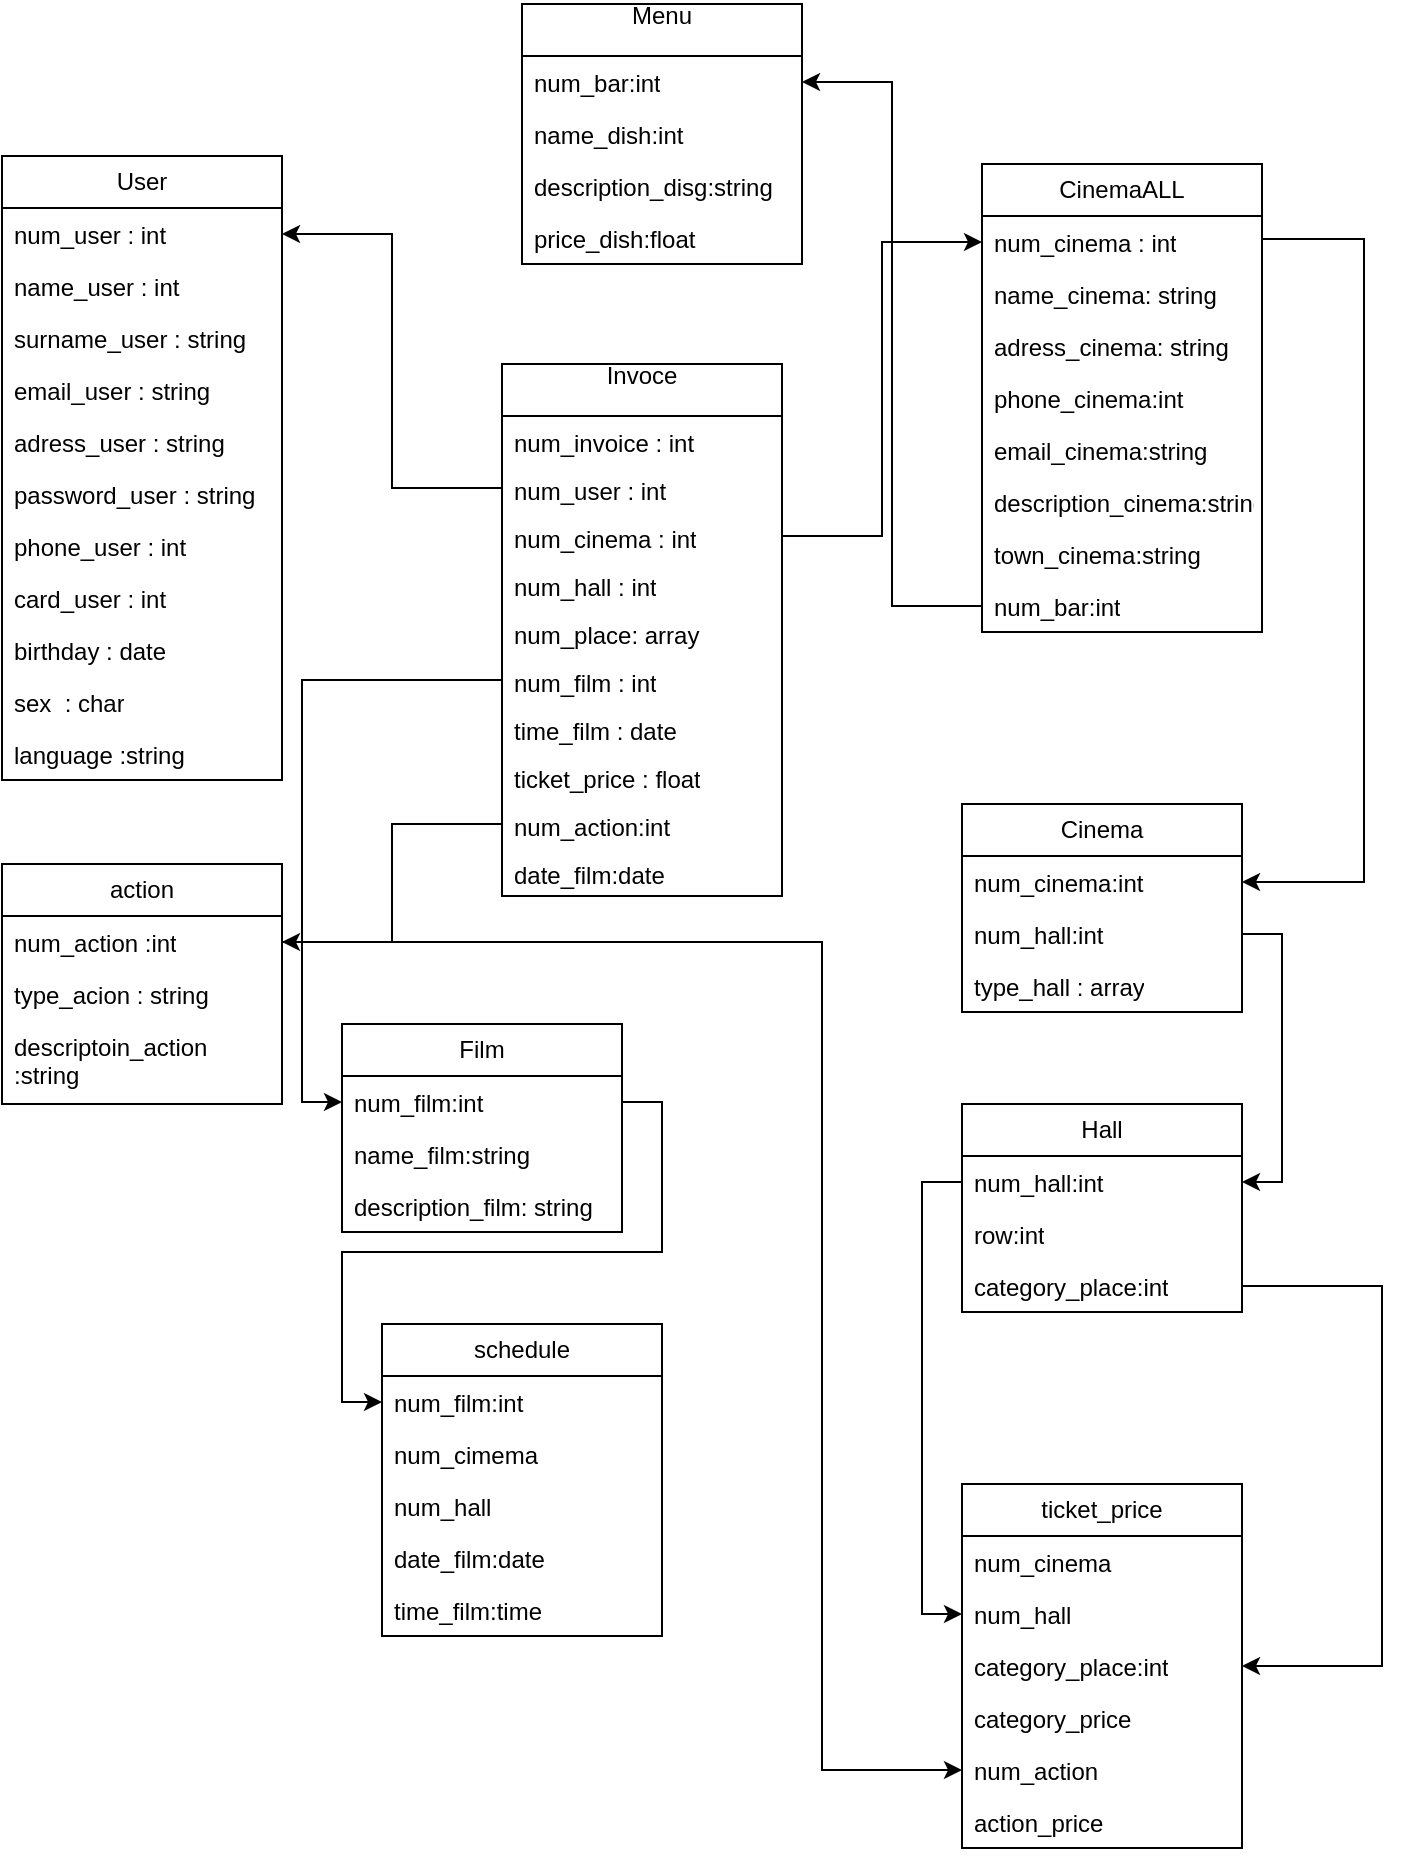 <mxfile version="26.1.3">
  <diagram name="Страница — 1" id="PDRCtGmNi66CWuRuxfIW">
    <mxGraphModel dx="830" dy="476" grid="1" gridSize="10" guides="1" tooltips="1" connect="1" arrows="1" fold="1" page="1" pageScale="1" pageWidth="827" pageHeight="1169" math="0" shadow="0">
      <root>
        <mxCell id="0" />
        <mxCell id="1" parent="0" />
        <mxCell id="vRUpZCJ-mMSlVwkPTCI7-1" value="Invoce&lt;div&gt;&lt;br&gt;&lt;/div&gt;" style="swimlane;fontStyle=0;childLayout=stackLayout;horizontal=1;startSize=26;fillColor=none;horizontalStack=0;resizeParent=1;resizeParentMax=0;resizeLast=0;collapsible=1;marginBottom=0;whiteSpace=wrap;html=1;" parent="1" vertex="1">
          <mxGeometry x="340" y="190" width="140" height="266" as="geometry" />
        </mxCell>
        <mxCell id="vRUpZCJ-mMSlVwkPTCI7-3" value="num_invoice : int" style="text;strokeColor=none;fillColor=none;align=left;verticalAlign=top;spacingLeft=4;spacingRight=4;overflow=hidden;rotatable=0;points=[[0,0.5],[1,0.5]];portConstraint=eastwest;whiteSpace=wrap;html=1;" parent="vRUpZCJ-mMSlVwkPTCI7-1" vertex="1">
          <mxGeometry y="26" width="140" height="24" as="geometry" />
        </mxCell>
        <mxCell id="vRUpZCJ-mMSlVwkPTCI7-5" value="num_user : int" style="text;strokeColor=none;fillColor=none;align=left;verticalAlign=top;spacingLeft=4;spacingRight=4;overflow=hidden;rotatable=0;points=[[0,0.5],[1,0.5]];portConstraint=eastwest;whiteSpace=wrap;html=1;" parent="vRUpZCJ-mMSlVwkPTCI7-1" vertex="1">
          <mxGeometry y="50" width="140" height="24" as="geometry" />
        </mxCell>
        <mxCell id="vRUpZCJ-mMSlVwkPTCI7-6" value="num_cinema : int" style="text;strokeColor=none;fillColor=none;align=left;verticalAlign=top;spacingLeft=4;spacingRight=4;overflow=hidden;rotatable=0;points=[[0,0.5],[1,0.5]];portConstraint=eastwest;whiteSpace=wrap;html=1;" parent="vRUpZCJ-mMSlVwkPTCI7-1" vertex="1">
          <mxGeometry y="74" width="140" height="24" as="geometry" />
        </mxCell>
        <mxCell id="vRUpZCJ-mMSlVwkPTCI7-7" value="num_hall : int" style="text;strokeColor=none;fillColor=none;align=left;verticalAlign=top;spacingLeft=4;spacingRight=4;overflow=hidden;rotatable=0;points=[[0,0.5],[1,0.5]];portConstraint=eastwest;whiteSpace=wrap;html=1;" parent="vRUpZCJ-mMSlVwkPTCI7-1" vertex="1">
          <mxGeometry y="98" width="140" height="24" as="geometry" />
        </mxCell>
        <mxCell id="vRUpZCJ-mMSlVwkPTCI7-8" value="num_place: array" style="text;strokeColor=none;fillColor=none;align=left;verticalAlign=top;spacingLeft=4;spacingRight=4;overflow=hidden;rotatable=0;points=[[0,0.5],[1,0.5]];portConstraint=eastwest;whiteSpace=wrap;html=1;" parent="vRUpZCJ-mMSlVwkPTCI7-1" vertex="1">
          <mxGeometry y="122" width="140" height="24" as="geometry" />
        </mxCell>
        <mxCell id="vRUpZCJ-mMSlVwkPTCI7-9" value="num_film : int" style="text;strokeColor=none;fillColor=none;align=left;verticalAlign=top;spacingLeft=4;spacingRight=4;overflow=hidden;rotatable=0;points=[[0,0.5],[1,0.5]];portConstraint=eastwest;whiteSpace=wrap;html=1;" parent="vRUpZCJ-mMSlVwkPTCI7-1" vertex="1">
          <mxGeometry y="146" width="140" height="24" as="geometry" />
        </mxCell>
        <mxCell id="vRUpZCJ-mMSlVwkPTCI7-10" value="time_film : date" style="text;strokeColor=none;fillColor=none;align=left;verticalAlign=top;spacingLeft=4;spacingRight=4;overflow=hidden;rotatable=0;points=[[0,0.5],[1,0.5]];portConstraint=eastwest;whiteSpace=wrap;html=1;" parent="vRUpZCJ-mMSlVwkPTCI7-1" vertex="1">
          <mxGeometry y="170" width="140" height="24" as="geometry" />
        </mxCell>
        <mxCell id="vRUpZCJ-mMSlVwkPTCI7-11" value="ticket_price : float&lt;div&gt;&lt;br&gt;&lt;/div&gt;" style="text;strokeColor=none;fillColor=none;align=left;verticalAlign=top;spacingLeft=4;spacingRight=4;overflow=hidden;rotatable=0;points=[[0,0.5],[1,0.5]];portConstraint=eastwest;whiteSpace=wrap;html=1;" parent="vRUpZCJ-mMSlVwkPTCI7-1" vertex="1">
          <mxGeometry y="194" width="140" height="24" as="geometry" />
        </mxCell>
        <mxCell id="vRUpZCJ-mMSlVwkPTCI7-12" value="&lt;div&gt;num_action:int&lt;/div&gt;&lt;div&gt;&lt;br&gt;&lt;/div&gt;" style="text;strokeColor=none;fillColor=none;align=left;verticalAlign=top;spacingLeft=4;spacingRight=4;overflow=hidden;rotatable=0;points=[[0,0.5],[1,0.5]];portConstraint=eastwest;whiteSpace=wrap;html=1;" parent="vRUpZCJ-mMSlVwkPTCI7-1" vertex="1">
          <mxGeometry y="218" width="140" height="24" as="geometry" />
        </mxCell>
        <mxCell id="bbhDVuBfxCdG9qSVdZCm-11" value="&lt;div&gt;date_film:date&lt;/div&gt;" style="text;strokeColor=none;fillColor=none;align=left;verticalAlign=top;spacingLeft=4;spacingRight=4;overflow=hidden;rotatable=0;points=[[0,0.5],[1,0.5]];portConstraint=eastwest;whiteSpace=wrap;html=1;" vertex="1" parent="vRUpZCJ-mMSlVwkPTCI7-1">
          <mxGeometry y="242" width="140" height="24" as="geometry" />
        </mxCell>
        <mxCell id="vRUpZCJ-mMSlVwkPTCI7-13" value="User" style="swimlane;fontStyle=0;childLayout=stackLayout;horizontal=1;startSize=26;fillColor=none;horizontalStack=0;resizeParent=1;resizeParentMax=0;resizeLast=0;collapsible=1;marginBottom=0;whiteSpace=wrap;html=1;" parent="1" vertex="1">
          <mxGeometry x="90" y="86" width="140" height="312" as="geometry" />
        </mxCell>
        <mxCell id="vRUpZCJ-mMSlVwkPTCI7-14" value="num_user : int&lt;div&gt;&lt;br&gt;&lt;/div&gt;" style="text;strokeColor=none;fillColor=none;align=left;verticalAlign=top;spacingLeft=4;spacingRight=4;overflow=hidden;rotatable=0;points=[[0,0.5],[1,0.5]];portConstraint=eastwest;whiteSpace=wrap;html=1;" parent="vRUpZCJ-mMSlVwkPTCI7-13" vertex="1">
          <mxGeometry y="26" width="140" height="26" as="geometry" />
        </mxCell>
        <mxCell id="vRUpZCJ-mMSlVwkPTCI7-16" value="name_user : int" style="text;strokeColor=none;fillColor=none;align=left;verticalAlign=top;spacingLeft=4;spacingRight=4;overflow=hidden;rotatable=0;points=[[0,0.5],[1,0.5]];portConstraint=eastwest;whiteSpace=wrap;html=1;" parent="vRUpZCJ-mMSlVwkPTCI7-13" vertex="1">
          <mxGeometry y="52" width="140" height="26" as="geometry" />
        </mxCell>
        <mxCell id="vRUpZCJ-mMSlVwkPTCI7-17" value="surname_user : string&lt;div&gt;&lt;br&gt;&lt;/div&gt;" style="text;strokeColor=none;fillColor=none;align=left;verticalAlign=top;spacingLeft=4;spacingRight=4;overflow=hidden;rotatable=0;points=[[0,0.5],[1,0.5]];portConstraint=eastwest;whiteSpace=wrap;html=1;" parent="vRUpZCJ-mMSlVwkPTCI7-13" vertex="1">
          <mxGeometry y="78" width="140" height="26" as="geometry" />
        </mxCell>
        <mxCell id="vRUpZCJ-mMSlVwkPTCI7-18" value="email_user : string" style="text;strokeColor=none;fillColor=none;align=left;verticalAlign=top;spacingLeft=4;spacingRight=4;overflow=hidden;rotatable=0;points=[[0,0.5],[1,0.5]];portConstraint=eastwest;whiteSpace=wrap;html=1;" parent="vRUpZCJ-mMSlVwkPTCI7-13" vertex="1">
          <mxGeometry y="104" width="140" height="26" as="geometry" />
        </mxCell>
        <mxCell id="vRUpZCJ-mMSlVwkPTCI7-19" value="adress_user : string" style="text;strokeColor=none;fillColor=none;align=left;verticalAlign=top;spacingLeft=4;spacingRight=4;overflow=hidden;rotatable=0;points=[[0,0.5],[1,0.5]];portConstraint=eastwest;whiteSpace=wrap;html=1;" parent="vRUpZCJ-mMSlVwkPTCI7-13" vertex="1">
          <mxGeometry y="130" width="140" height="26" as="geometry" />
        </mxCell>
        <mxCell id="vRUpZCJ-mMSlVwkPTCI7-21" value="password_user : string&lt;div&gt;&lt;br&gt;&lt;/div&gt;" style="text;strokeColor=none;fillColor=none;align=left;verticalAlign=top;spacingLeft=4;spacingRight=4;overflow=hidden;rotatable=0;points=[[0,0.5],[1,0.5]];portConstraint=eastwest;whiteSpace=wrap;html=1;" parent="vRUpZCJ-mMSlVwkPTCI7-13" vertex="1">
          <mxGeometry y="156" width="140" height="26" as="geometry" />
        </mxCell>
        <mxCell id="vRUpZCJ-mMSlVwkPTCI7-22" value="phone_user : int" style="text;strokeColor=none;fillColor=none;align=left;verticalAlign=top;spacingLeft=4;spacingRight=4;overflow=hidden;rotatable=0;points=[[0,0.5],[1,0.5]];portConstraint=eastwest;whiteSpace=wrap;html=1;" parent="vRUpZCJ-mMSlVwkPTCI7-13" vertex="1">
          <mxGeometry y="182" width="140" height="26" as="geometry" />
        </mxCell>
        <mxCell id="vRUpZCJ-mMSlVwkPTCI7-23" value="&lt;div&gt;card_user : int&lt;/div&gt;" style="text;strokeColor=none;fillColor=none;align=left;verticalAlign=top;spacingLeft=4;spacingRight=4;overflow=hidden;rotatable=0;points=[[0,0.5],[1,0.5]];portConstraint=eastwest;whiteSpace=wrap;html=1;" parent="vRUpZCJ-mMSlVwkPTCI7-13" vertex="1">
          <mxGeometry y="208" width="140" height="26" as="geometry" />
        </mxCell>
        <mxCell id="vRUpZCJ-mMSlVwkPTCI7-24" value="&lt;div&gt;birthday : date&lt;/div&gt;" style="text;strokeColor=none;fillColor=none;align=left;verticalAlign=top;spacingLeft=4;spacingRight=4;overflow=hidden;rotatable=0;points=[[0,0.5],[1,0.5]];portConstraint=eastwest;whiteSpace=wrap;html=1;" parent="vRUpZCJ-mMSlVwkPTCI7-13" vertex="1">
          <mxGeometry y="234" width="140" height="26" as="geometry" />
        </mxCell>
        <mxCell id="vRUpZCJ-mMSlVwkPTCI7-25" value="&lt;div&gt;sex&amp;nbsp; : char&lt;/div&gt;" style="text;strokeColor=none;fillColor=none;align=left;verticalAlign=top;spacingLeft=4;spacingRight=4;overflow=hidden;rotatable=0;points=[[0,0.5],[1,0.5]];portConstraint=eastwest;whiteSpace=wrap;html=1;" parent="vRUpZCJ-mMSlVwkPTCI7-13" vertex="1">
          <mxGeometry y="260" width="140" height="26" as="geometry" />
        </mxCell>
        <mxCell id="vRUpZCJ-mMSlVwkPTCI7-26" value="language :string" style="text;strokeColor=none;fillColor=none;align=left;verticalAlign=top;spacingLeft=4;spacingRight=4;overflow=hidden;rotatable=0;points=[[0,0.5],[1,0.5]];portConstraint=eastwest;whiteSpace=wrap;html=1;" parent="vRUpZCJ-mMSlVwkPTCI7-13" vertex="1">
          <mxGeometry y="286" width="140" height="26" as="geometry" />
        </mxCell>
        <mxCell id="vRUpZCJ-mMSlVwkPTCI7-27" style="edgeStyle=orthogonalEdgeStyle;rounded=0;orthogonalLoop=1;jettySize=auto;html=1;exitX=0;exitY=0.5;exitDx=0;exitDy=0;entryX=1;entryY=0.5;entryDx=0;entryDy=0;" parent="1" source="vRUpZCJ-mMSlVwkPTCI7-5" target="vRUpZCJ-mMSlVwkPTCI7-14" edge="1">
          <mxGeometry relative="1" as="geometry" />
        </mxCell>
        <mxCell id="vRUpZCJ-mMSlVwkPTCI7-28" value="CinemaALL" style="swimlane;fontStyle=0;childLayout=stackLayout;horizontal=1;startSize=26;fillColor=none;horizontalStack=0;resizeParent=1;resizeParentMax=0;resizeLast=0;collapsible=1;marginBottom=0;whiteSpace=wrap;html=1;" parent="1" vertex="1">
          <mxGeometry x="580" y="90" width="140" height="234" as="geometry" />
        </mxCell>
        <mxCell id="vRUpZCJ-mMSlVwkPTCI7-29" value="num_cinema : int" style="text;strokeColor=none;fillColor=none;align=left;verticalAlign=top;spacingLeft=4;spacingRight=4;overflow=hidden;rotatable=0;points=[[0,0.5],[1,0.5]];portConstraint=eastwest;whiteSpace=wrap;html=1;" parent="vRUpZCJ-mMSlVwkPTCI7-28" vertex="1">
          <mxGeometry y="26" width="140" height="26" as="geometry" />
        </mxCell>
        <mxCell id="vRUpZCJ-mMSlVwkPTCI7-30" value="name_cinema: string" style="text;strokeColor=none;fillColor=none;align=left;verticalAlign=top;spacingLeft=4;spacingRight=4;overflow=hidden;rotatable=0;points=[[0,0.5],[1,0.5]];portConstraint=eastwest;whiteSpace=wrap;html=1;" parent="vRUpZCJ-mMSlVwkPTCI7-28" vertex="1">
          <mxGeometry y="52" width="140" height="26" as="geometry" />
        </mxCell>
        <mxCell id="vRUpZCJ-mMSlVwkPTCI7-31" value="adress_cinema: string" style="text;strokeColor=none;fillColor=none;align=left;verticalAlign=top;spacingLeft=4;spacingRight=4;overflow=hidden;rotatable=0;points=[[0,0.5],[1,0.5]];portConstraint=eastwest;whiteSpace=wrap;html=1;" parent="vRUpZCJ-mMSlVwkPTCI7-28" vertex="1">
          <mxGeometry y="78" width="140" height="26" as="geometry" />
        </mxCell>
        <mxCell id="vRUpZCJ-mMSlVwkPTCI7-32" value="phone_cinema:int" style="text;strokeColor=none;fillColor=none;align=left;verticalAlign=top;spacingLeft=4;spacingRight=4;overflow=hidden;rotatable=0;points=[[0,0.5],[1,0.5]];portConstraint=eastwest;whiteSpace=wrap;html=1;" parent="vRUpZCJ-mMSlVwkPTCI7-28" vertex="1">
          <mxGeometry y="104" width="140" height="26" as="geometry" />
        </mxCell>
        <mxCell id="vRUpZCJ-mMSlVwkPTCI7-33" value="email_cinema:string" style="text;strokeColor=none;fillColor=none;align=left;verticalAlign=top;spacingLeft=4;spacingRight=4;overflow=hidden;rotatable=0;points=[[0,0.5],[1,0.5]];portConstraint=eastwest;whiteSpace=wrap;html=1;" parent="vRUpZCJ-mMSlVwkPTCI7-28" vertex="1">
          <mxGeometry y="130" width="140" height="26" as="geometry" />
        </mxCell>
        <mxCell id="vRUpZCJ-mMSlVwkPTCI7-34" value="description_cinema:string" style="text;strokeColor=none;fillColor=none;align=left;verticalAlign=top;spacingLeft=4;spacingRight=4;overflow=hidden;rotatable=0;points=[[0,0.5],[1,0.5]];portConstraint=eastwest;whiteSpace=wrap;html=1;" parent="vRUpZCJ-mMSlVwkPTCI7-28" vertex="1">
          <mxGeometry y="156" width="140" height="26" as="geometry" />
        </mxCell>
        <mxCell id="bbhDVuBfxCdG9qSVdZCm-5" value="town_cinema:string" style="text;strokeColor=none;fillColor=none;align=left;verticalAlign=top;spacingLeft=4;spacingRight=4;overflow=hidden;rotatable=0;points=[[0,0.5],[1,0.5]];portConstraint=eastwest;whiteSpace=wrap;html=1;" vertex="1" parent="vRUpZCJ-mMSlVwkPTCI7-28">
          <mxGeometry y="182" width="140" height="26" as="geometry" />
        </mxCell>
        <mxCell id="bbhDVuBfxCdG9qSVdZCm-33" value="num_bar:int" style="text;strokeColor=none;fillColor=none;align=left;verticalAlign=top;spacingLeft=4;spacingRight=4;overflow=hidden;rotatable=0;points=[[0,0.5],[1,0.5]];portConstraint=eastwest;whiteSpace=wrap;html=1;" vertex="1" parent="vRUpZCJ-mMSlVwkPTCI7-28">
          <mxGeometry y="208" width="140" height="26" as="geometry" />
        </mxCell>
        <mxCell id="vRUpZCJ-mMSlVwkPTCI7-35" style="edgeStyle=orthogonalEdgeStyle;rounded=0;orthogonalLoop=1;jettySize=auto;html=1;entryX=0;entryY=0.5;entryDx=0;entryDy=0;" parent="1" source="vRUpZCJ-mMSlVwkPTCI7-6" target="vRUpZCJ-mMSlVwkPTCI7-29" edge="1">
          <mxGeometry relative="1" as="geometry" />
        </mxCell>
        <mxCell id="vRUpZCJ-mMSlVwkPTCI7-36" value="Cinema" style="swimlane;fontStyle=0;childLayout=stackLayout;horizontal=1;startSize=26;fillColor=none;horizontalStack=0;resizeParent=1;resizeParentMax=0;resizeLast=0;collapsible=1;marginBottom=0;whiteSpace=wrap;html=1;" parent="1" vertex="1">
          <mxGeometry x="570" y="410" width="140" height="104" as="geometry" />
        </mxCell>
        <mxCell id="vRUpZCJ-mMSlVwkPTCI7-37" value="num_cinema:int" style="text;strokeColor=none;fillColor=none;align=left;verticalAlign=top;spacingLeft=4;spacingRight=4;overflow=hidden;rotatable=0;points=[[0,0.5],[1,0.5]];portConstraint=eastwest;whiteSpace=wrap;html=1;" parent="vRUpZCJ-mMSlVwkPTCI7-36" vertex="1">
          <mxGeometry y="26" width="140" height="26" as="geometry" />
        </mxCell>
        <mxCell id="vRUpZCJ-mMSlVwkPTCI7-38" value="num_hall:int" style="text;strokeColor=none;fillColor=none;align=left;verticalAlign=top;spacingLeft=4;spacingRight=4;overflow=hidden;rotatable=0;points=[[0,0.5],[1,0.5]];portConstraint=eastwest;whiteSpace=wrap;html=1;" parent="vRUpZCJ-mMSlVwkPTCI7-36" vertex="1">
          <mxGeometry y="52" width="140" height="26" as="geometry" />
        </mxCell>
        <mxCell id="vRUpZCJ-mMSlVwkPTCI7-39" value="type_hall : array" style="text;strokeColor=none;fillColor=none;align=left;verticalAlign=top;spacingLeft=4;spacingRight=4;overflow=hidden;rotatable=0;points=[[0,0.5],[1,0.5]];portConstraint=eastwest;whiteSpace=wrap;html=1;" parent="vRUpZCJ-mMSlVwkPTCI7-36" vertex="1">
          <mxGeometry y="78" width="140" height="26" as="geometry" />
        </mxCell>
        <mxCell id="vRUpZCJ-mMSlVwkPTCI7-40" value="action" style="swimlane;fontStyle=0;childLayout=stackLayout;horizontal=1;startSize=26;fillColor=none;horizontalStack=0;resizeParent=1;resizeParentMax=0;resizeLast=0;collapsible=1;marginBottom=0;whiteSpace=wrap;html=1;" parent="1" vertex="1">
          <mxGeometry x="90" y="440" width="140" height="120" as="geometry" />
        </mxCell>
        <mxCell id="vRUpZCJ-mMSlVwkPTCI7-41" value="num_action :int&lt;div&gt;&lt;br&gt;&lt;/div&gt;" style="text;strokeColor=none;fillColor=none;align=left;verticalAlign=top;spacingLeft=4;spacingRight=4;overflow=hidden;rotatable=0;points=[[0,0.5],[1,0.5]];portConstraint=eastwest;whiteSpace=wrap;html=1;" parent="vRUpZCJ-mMSlVwkPTCI7-40" vertex="1">
          <mxGeometry y="26" width="140" height="26" as="geometry" />
        </mxCell>
        <mxCell id="vRUpZCJ-mMSlVwkPTCI7-42" value="type_acion : string" style="text;strokeColor=none;fillColor=none;align=left;verticalAlign=top;spacingLeft=4;spacingRight=4;overflow=hidden;rotatable=0;points=[[0,0.5],[1,0.5]];portConstraint=eastwest;whiteSpace=wrap;html=1;" parent="vRUpZCJ-mMSlVwkPTCI7-40" vertex="1">
          <mxGeometry y="52" width="140" height="26" as="geometry" />
        </mxCell>
        <mxCell id="vRUpZCJ-mMSlVwkPTCI7-43" value="descriptoin_action :string" style="text;strokeColor=none;fillColor=none;align=left;verticalAlign=top;spacingLeft=4;spacingRight=4;overflow=hidden;rotatable=0;points=[[0,0.5],[1,0.5]];portConstraint=eastwest;whiteSpace=wrap;html=1;" parent="vRUpZCJ-mMSlVwkPTCI7-40" vertex="1">
          <mxGeometry y="78" width="140" height="42" as="geometry" />
        </mxCell>
        <mxCell id="vRUpZCJ-mMSlVwkPTCI7-44" style="edgeStyle=orthogonalEdgeStyle;rounded=0;orthogonalLoop=1;jettySize=auto;html=1;exitX=0;exitY=0.5;exitDx=0;exitDy=0;entryX=1;entryY=0.5;entryDx=0;entryDy=0;" parent="1" source="vRUpZCJ-mMSlVwkPTCI7-12" target="vRUpZCJ-mMSlVwkPTCI7-41" edge="1">
          <mxGeometry relative="1" as="geometry" />
        </mxCell>
        <mxCell id="vRUpZCJ-mMSlVwkPTCI7-46" style="edgeStyle=orthogonalEdgeStyle;rounded=0;orthogonalLoop=1;jettySize=auto;html=1;entryX=1;entryY=0.5;entryDx=0;entryDy=0;" parent="1" target="vRUpZCJ-mMSlVwkPTCI7-37" edge="1">
          <mxGeometry relative="1" as="geometry">
            <mxPoint x="770" y="338.5" as="targetPoint" />
            <mxPoint x="720" y="127.5" as="sourcePoint" />
            <Array as="points">
              <mxPoint x="771" y="128" />
              <mxPoint x="771" y="449" />
            </Array>
          </mxGeometry>
        </mxCell>
        <mxCell id="vRUpZCJ-mMSlVwkPTCI7-47" value="Hall" style="swimlane;fontStyle=0;childLayout=stackLayout;horizontal=1;startSize=26;fillColor=none;horizontalStack=0;resizeParent=1;resizeParentMax=0;resizeLast=0;collapsible=1;marginBottom=0;whiteSpace=wrap;html=1;" parent="1" vertex="1">
          <mxGeometry x="570" y="560" width="140" height="104" as="geometry" />
        </mxCell>
        <mxCell id="vRUpZCJ-mMSlVwkPTCI7-48" value="num_hall:int" style="text;strokeColor=none;fillColor=none;align=left;verticalAlign=top;spacingLeft=4;spacingRight=4;overflow=hidden;rotatable=0;points=[[0,0.5],[1,0.5]];portConstraint=eastwest;whiteSpace=wrap;html=1;" parent="vRUpZCJ-mMSlVwkPTCI7-47" vertex="1">
          <mxGeometry y="26" width="140" height="26" as="geometry" />
        </mxCell>
        <mxCell id="vRUpZCJ-mMSlVwkPTCI7-49" value="row:int" style="text;strokeColor=none;fillColor=none;align=left;verticalAlign=top;spacingLeft=4;spacingRight=4;overflow=hidden;rotatable=0;points=[[0,0.5],[1,0.5]];portConstraint=eastwest;whiteSpace=wrap;html=1;" parent="vRUpZCJ-mMSlVwkPTCI7-47" vertex="1">
          <mxGeometry y="52" width="140" height="26" as="geometry" />
        </mxCell>
        <mxCell id="vRUpZCJ-mMSlVwkPTCI7-50" value="category_place:int" style="text;strokeColor=none;fillColor=none;align=left;verticalAlign=top;spacingLeft=4;spacingRight=4;overflow=hidden;rotatable=0;points=[[0,0.5],[1,0.5]];portConstraint=eastwest;whiteSpace=wrap;html=1;" parent="vRUpZCJ-mMSlVwkPTCI7-47" vertex="1">
          <mxGeometry y="78" width="140" height="26" as="geometry" />
        </mxCell>
        <mxCell id="bbhDVuBfxCdG9qSVdZCm-1" value="Film" style="swimlane;fontStyle=0;childLayout=stackLayout;horizontal=1;startSize=26;fillColor=none;horizontalStack=0;resizeParent=1;resizeParentMax=0;resizeLast=0;collapsible=1;marginBottom=0;whiteSpace=wrap;html=1;" vertex="1" parent="1">
          <mxGeometry x="260" y="520" width="140" height="104" as="geometry" />
        </mxCell>
        <mxCell id="bbhDVuBfxCdG9qSVdZCm-2" value="num_film:int" style="text;strokeColor=none;fillColor=none;align=left;verticalAlign=top;spacingLeft=4;spacingRight=4;overflow=hidden;rotatable=0;points=[[0,0.5],[1,0.5]];portConstraint=eastwest;whiteSpace=wrap;html=1;" vertex="1" parent="bbhDVuBfxCdG9qSVdZCm-1">
          <mxGeometry y="26" width="140" height="26" as="geometry" />
        </mxCell>
        <mxCell id="bbhDVuBfxCdG9qSVdZCm-3" value="name_film:string" style="text;strokeColor=none;fillColor=none;align=left;verticalAlign=top;spacingLeft=4;spacingRight=4;overflow=hidden;rotatable=0;points=[[0,0.5],[1,0.5]];portConstraint=eastwest;whiteSpace=wrap;html=1;" vertex="1" parent="bbhDVuBfxCdG9qSVdZCm-1">
          <mxGeometry y="52" width="140" height="26" as="geometry" />
        </mxCell>
        <mxCell id="bbhDVuBfxCdG9qSVdZCm-4" value="description_film: string" style="text;strokeColor=none;fillColor=none;align=left;verticalAlign=top;spacingLeft=4;spacingRight=4;overflow=hidden;rotatable=0;points=[[0,0.5],[1,0.5]];portConstraint=eastwest;whiteSpace=wrap;html=1;" vertex="1" parent="bbhDVuBfxCdG9qSVdZCm-1">
          <mxGeometry y="78" width="140" height="26" as="geometry" />
        </mxCell>
        <mxCell id="bbhDVuBfxCdG9qSVdZCm-6" style="edgeStyle=orthogonalEdgeStyle;rounded=0;orthogonalLoop=1;jettySize=auto;html=1;exitX=0;exitY=0.5;exitDx=0;exitDy=0;entryX=0;entryY=0.5;entryDx=0;entryDy=0;" edge="1" parent="1" source="vRUpZCJ-mMSlVwkPTCI7-9" target="bbhDVuBfxCdG9qSVdZCm-2">
          <mxGeometry relative="1" as="geometry" />
        </mxCell>
        <mxCell id="bbhDVuBfxCdG9qSVdZCm-7" value="schedule" style="swimlane;fontStyle=0;childLayout=stackLayout;horizontal=1;startSize=26;fillColor=none;horizontalStack=0;resizeParent=1;resizeParentMax=0;resizeLast=0;collapsible=1;marginBottom=0;whiteSpace=wrap;html=1;" vertex="1" parent="1">
          <mxGeometry x="280" y="670" width="140" height="156" as="geometry" />
        </mxCell>
        <mxCell id="bbhDVuBfxCdG9qSVdZCm-8" value="num_film:int" style="text;strokeColor=none;fillColor=none;align=left;verticalAlign=top;spacingLeft=4;spacingRight=4;overflow=hidden;rotatable=0;points=[[0,0.5],[1,0.5]];portConstraint=eastwest;whiteSpace=wrap;html=1;" vertex="1" parent="bbhDVuBfxCdG9qSVdZCm-7">
          <mxGeometry y="26" width="140" height="26" as="geometry" />
        </mxCell>
        <mxCell id="bbhDVuBfxCdG9qSVdZCm-10" value="num_cimema" style="text;strokeColor=none;fillColor=none;align=left;verticalAlign=top;spacingLeft=4;spacingRight=4;overflow=hidden;rotatable=0;points=[[0,0.5],[1,0.5]];portConstraint=eastwest;whiteSpace=wrap;html=1;" vertex="1" parent="bbhDVuBfxCdG9qSVdZCm-7">
          <mxGeometry y="52" width="140" height="26" as="geometry" />
        </mxCell>
        <mxCell id="bbhDVuBfxCdG9qSVdZCm-17" value="num_hall" style="text;strokeColor=none;fillColor=none;align=left;verticalAlign=top;spacingLeft=4;spacingRight=4;overflow=hidden;rotatable=0;points=[[0,0.5],[1,0.5]];portConstraint=eastwest;whiteSpace=wrap;html=1;" vertex="1" parent="bbhDVuBfxCdG9qSVdZCm-7">
          <mxGeometry y="78" width="140" height="26" as="geometry" />
        </mxCell>
        <mxCell id="bbhDVuBfxCdG9qSVdZCm-20" value="date_film:date" style="text;strokeColor=none;fillColor=none;align=left;verticalAlign=top;spacingLeft=4;spacingRight=4;overflow=hidden;rotatable=0;points=[[0,0.5],[1,0.5]];portConstraint=eastwest;whiteSpace=wrap;html=1;" vertex="1" parent="bbhDVuBfxCdG9qSVdZCm-7">
          <mxGeometry y="104" width="140" height="26" as="geometry" />
        </mxCell>
        <mxCell id="bbhDVuBfxCdG9qSVdZCm-21" value="time_film:time" style="text;strokeColor=none;fillColor=none;align=left;verticalAlign=top;spacingLeft=4;spacingRight=4;overflow=hidden;rotatable=0;points=[[0,0.5],[1,0.5]];portConstraint=eastwest;whiteSpace=wrap;html=1;" vertex="1" parent="bbhDVuBfxCdG9qSVdZCm-7">
          <mxGeometry y="130" width="140" height="26" as="geometry" />
        </mxCell>
        <mxCell id="bbhDVuBfxCdG9qSVdZCm-12" style="edgeStyle=orthogonalEdgeStyle;rounded=0;orthogonalLoop=1;jettySize=auto;html=1;entryX=0;entryY=0.5;entryDx=0;entryDy=0;" edge="1" parent="1" source="bbhDVuBfxCdG9qSVdZCm-2" target="bbhDVuBfxCdG9qSVdZCm-8">
          <mxGeometry relative="1" as="geometry" />
        </mxCell>
        <mxCell id="bbhDVuBfxCdG9qSVdZCm-13" value="ticket_price" style="swimlane;fontStyle=0;childLayout=stackLayout;horizontal=1;startSize=26;fillColor=none;horizontalStack=0;resizeParent=1;resizeParentMax=0;resizeLast=0;collapsible=1;marginBottom=0;whiteSpace=wrap;html=1;" vertex="1" parent="1">
          <mxGeometry x="570" y="750" width="140" height="182" as="geometry" />
        </mxCell>
        <mxCell id="bbhDVuBfxCdG9qSVdZCm-14" value="num_cinema" style="text;strokeColor=none;fillColor=none;align=left;verticalAlign=top;spacingLeft=4;spacingRight=4;overflow=hidden;rotatable=0;points=[[0,0.5],[1,0.5]];portConstraint=eastwest;whiteSpace=wrap;html=1;" vertex="1" parent="bbhDVuBfxCdG9qSVdZCm-13">
          <mxGeometry y="26" width="140" height="26" as="geometry" />
        </mxCell>
        <mxCell id="bbhDVuBfxCdG9qSVdZCm-15" value="num_hall" style="text;strokeColor=none;fillColor=none;align=left;verticalAlign=top;spacingLeft=4;spacingRight=4;overflow=hidden;rotatable=0;points=[[0,0.5],[1,0.5]];portConstraint=eastwest;whiteSpace=wrap;html=1;" vertex="1" parent="bbhDVuBfxCdG9qSVdZCm-13">
          <mxGeometry y="52" width="140" height="26" as="geometry" />
        </mxCell>
        <mxCell id="bbhDVuBfxCdG9qSVdZCm-16" value="category_place:int" style="text;strokeColor=none;fillColor=none;align=left;verticalAlign=top;spacingLeft=4;spacingRight=4;overflow=hidden;rotatable=0;points=[[0,0.5],[1,0.5]];portConstraint=eastwest;whiteSpace=wrap;html=1;" vertex="1" parent="bbhDVuBfxCdG9qSVdZCm-13">
          <mxGeometry y="78" width="140" height="26" as="geometry" />
        </mxCell>
        <mxCell id="bbhDVuBfxCdG9qSVdZCm-22" value="category_price" style="text;strokeColor=none;fillColor=none;align=left;verticalAlign=top;spacingLeft=4;spacingRight=4;overflow=hidden;rotatable=0;points=[[0,0.5],[1,0.5]];portConstraint=eastwest;whiteSpace=wrap;html=1;" vertex="1" parent="bbhDVuBfxCdG9qSVdZCm-13">
          <mxGeometry y="104" width="140" height="26" as="geometry" />
        </mxCell>
        <mxCell id="bbhDVuBfxCdG9qSVdZCm-23" value="num_action" style="text;strokeColor=none;fillColor=none;align=left;verticalAlign=top;spacingLeft=4;spacingRight=4;overflow=hidden;rotatable=0;points=[[0,0.5],[1,0.5]];portConstraint=eastwest;whiteSpace=wrap;html=1;" vertex="1" parent="bbhDVuBfxCdG9qSVdZCm-13">
          <mxGeometry y="130" width="140" height="26" as="geometry" />
        </mxCell>
        <mxCell id="bbhDVuBfxCdG9qSVdZCm-24" value="action_price" style="text;strokeColor=none;fillColor=none;align=left;verticalAlign=top;spacingLeft=4;spacingRight=4;overflow=hidden;rotatable=0;points=[[0,0.5],[1,0.5]];portConstraint=eastwest;whiteSpace=wrap;html=1;" vertex="1" parent="bbhDVuBfxCdG9qSVdZCm-13">
          <mxGeometry y="156" width="140" height="26" as="geometry" />
        </mxCell>
        <mxCell id="bbhDVuBfxCdG9qSVdZCm-25" style="edgeStyle=orthogonalEdgeStyle;rounded=0;orthogonalLoop=1;jettySize=auto;html=1;entryX=0;entryY=0.5;entryDx=0;entryDy=0;" edge="1" parent="1" source="vRUpZCJ-mMSlVwkPTCI7-41" target="bbhDVuBfxCdG9qSVdZCm-23">
          <mxGeometry relative="1" as="geometry">
            <Array as="points">
              <mxPoint x="500" y="479" />
              <mxPoint x="500" y="893" />
            </Array>
          </mxGeometry>
        </mxCell>
        <mxCell id="bbhDVuBfxCdG9qSVdZCm-26" style="edgeStyle=orthogonalEdgeStyle;rounded=0;orthogonalLoop=1;jettySize=auto;html=1;entryX=0;entryY=0.5;entryDx=0;entryDy=0;" edge="1" parent="1" source="vRUpZCJ-mMSlVwkPTCI7-48" target="bbhDVuBfxCdG9qSVdZCm-15">
          <mxGeometry relative="1" as="geometry" />
        </mxCell>
        <mxCell id="bbhDVuBfxCdG9qSVdZCm-31" style="edgeStyle=orthogonalEdgeStyle;rounded=0;orthogonalLoop=1;jettySize=auto;html=1;entryX=1;entryY=0.5;entryDx=0;entryDy=0;" edge="1" parent="1" source="vRUpZCJ-mMSlVwkPTCI7-50" target="bbhDVuBfxCdG9qSVdZCm-16">
          <mxGeometry relative="1" as="geometry">
            <mxPoint x="790" y="830" as="targetPoint" />
            <Array as="points">
              <mxPoint x="780" y="651" />
              <mxPoint x="780" y="841" />
            </Array>
          </mxGeometry>
        </mxCell>
        <mxCell id="bbhDVuBfxCdG9qSVdZCm-32" style="edgeStyle=orthogonalEdgeStyle;rounded=0;orthogonalLoop=1;jettySize=auto;html=1;" edge="1" parent="1" source="vRUpZCJ-mMSlVwkPTCI7-38" target="vRUpZCJ-mMSlVwkPTCI7-48">
          <mxGeometry relative="1" as="geometry">
            <Array as="points">
              <mxPoint x="730" y="475" />
              <mxPoint x="730" y="599" />
            </Array>
          </mxGeometry>
        </mxCell>
        <mxCell id="bbhDVuBfxCdG9qSVdZCm-34" value="Menu&lt;div&gt;&lt;br&gt;&lt;/div&gt;" style="swimlane;fontStyle=0;childLayout=stackLayout;horizontal=1;startSize=26;fillColor=none;horizontalStack=0;resizeParent=1;resizeParentMax=0;resizeLast=0;collapsible=1;marginBottom=0;whiteSpace=wrap;html=1;" vertex="1" parent="1">
          <mxGeometry x="350" y="10" width="140" height="130" as="geometry" />
        </mxCell>
        <mxCell id="bbhDVuBfxCdG9qSVdZCm-35" value="num_bar:int" style="text;strokeColor=none;fillColor=none;align=left;verticalAlign=top;spacingLeft=4;spacingRight=4;overflow=hidden;rotatable=0;points=[[0,0.5],[1,0.5]];portConstraint=eastwest;whiteSpace=wrap;html=1;" vertex="1" parent="bbhDVuBfxCdG9qSVdZCm-34">
          <mxGeometry y="26" width="140" height="26" as="geometry" />
        </mxCell>
        <mxCell id="bbhDVuBfxCdG9qSVdZCm-36" value="name_dish:int" style="text;strokeColor=none;fillColor=none;align=left;verticalAlign=top;spacingLeft=4;spacingRight=4;overflow=hidden;rotatable=0;points=[[0,0.5],[1,0.5]];portConstraint=eastwest;whiteSpace=wrap;html=1;" vertex="1" parent="bbhDVuBfxCdG9qSVdZCm-34">
          <mxGeometry y="52" width="140" height="26" as="geometry" />
        </mxCell>
        <mxCell id="bbhDVuBfxCdG9qSVdZCm-37" value="description_disg:string" style="text;strokeColor=none;fillColor=none;align=left;verticalAlign=top;spacingLeft=4;spacingRight=4;overflow=hidden;rotatable=0;points=[[0,0.5],[1,0.5]];portConstraint=eastwest;whiteSpace=wrap;html=1;" vertex="1" parent="bbhDVuBfxCdG9qSVdZCm-34">
          <mxGeometry y="78" width="140" height="26" as="geometry" />
        </mxCell>
        <mxCell id="bbhDVuBfxCdG9qSVdZCm-38" value="price_dish:float" style="text;strokeColor=none;fillColor=none;align=left;verticalAlign=top;spacingLeft=4;spacingRight=4;overflow=hidden;rotatable=0;points=[[0,0.5],[1,0.5]];portConstraint=eastwest;whiteSpace=wrap;html=1;" vertex="1" parent="bbhDVuBfxCdG9qSVdZCm-34">
          <mxGeometry y="104" width="140" height="26" as="geometry" />
        </mxCell>
        <mxCell id="bbhDVuBfxCdG9qSVdZCm-39" style="edgeStyle=orthogonalEdgeStyle;rounded=0;orthogonalLoop=1;jettySize=auto;html=1;entryX=1;entryY=0.5;entryDx=0;entryDy=0;" edge="1" parent="1" source="bbhDVuBfxCdG9qSVdZCm-33" target="bbhDVuBfxCdG9qSVdZCm-35">
          <mxGeometry relative="1" as="geometry" />
        </mxCell>
      </root>
    </mxGraphModel>
  </diagram>
</mxfile>
